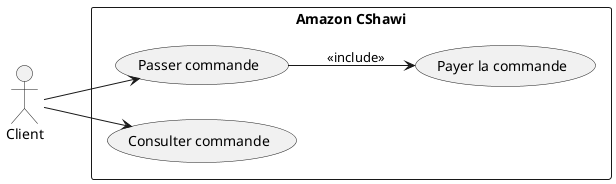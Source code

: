@startuml test
left to right direction

actor Client

rectangle "Amazon CShawi" {
    usecase "Passer commande" as UC1
    usecase "Payer la commande" as UC2
    usecase "Consulter commande" as UC3
}

Client --> UC1
Client --> UC3
UC1 --> UC2 : <<include>>

@enduml